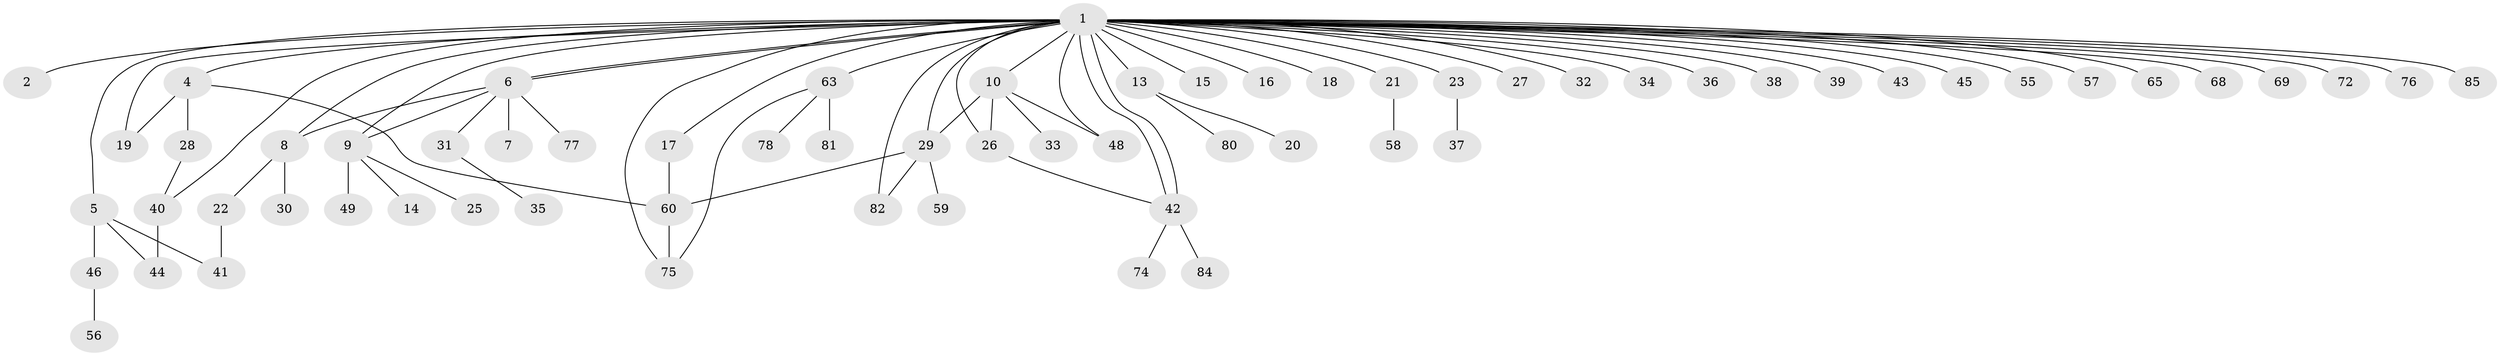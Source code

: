 // original degree distribution, {24: 0.011764705882352941, 1: 0.5176470588235295, 23: 0.011764705882352941, 3: 0.09411764705882353, 5: 0.058823529411764705, 4: 0.08235294117647059, 2: 0.21176470588235294, 6: 0.011764705882352941}
// Generated by graph-tools (version 1.1) at 2025/11/02/27/25 16:11:10]
// undirected, 65 vertices, 81 edges
graph export_dot {
graph [start="1"]
  node [color=gray90,style=filled];
  1 [super="+3"];
  2;
  4 [super="+70"];
  5 [super="+62"];
  6 [super="+12"];
  7;
  8;
  9 [super="+24"];
  10 [super="+11"];
  13 [super="+47"];
  14 [super="+54"];
  15;
  16 [super="+52"];
  17;
  18;
  19;
  20;
  21;
  22;
  23 [super="+71"];
  25;
  26;
  27;
  28 [super="+79"];
  29 [super="+83"];
  30 [super="+64"];
  31;
  32;
  33;
  34;
  35 [super="+50"];
  36;
  37;
  38;
  39;
  40 [super="+53"];
  41;
  42 [super="+66"];
  43;
  44;
  45;
  46 [super="+51"];
  48;
  49;
  55;
  56;
  57;
  58;
  59;
  60 [super="+61"];
  63 [super="+67"];
  65 [super="+73"];
  68;
  69;
  72;
  74;
  75;
  76;
  77;
  78;
  80;
  81;
  82;
  84;
  85;
  1 -- 2;
  1 -- 5;
  1 -- 6;
  1 -- 6;
  1 -- 8;
  1 -- 9;
  1 -- 10 [weight=3];
  1 -- 13;
  1 -- 15;
  1 -- 19;
  1 -- 21;
  1 -- 26;
  1 -- 27;
  1 -- 32;
  1 -- 40;
  1 -- 42;
  1 -- 42;
  1 -- 43;
  1 -- 45;
  1 -- 48;
  1 -- 55;
  1 -- 72;
  1 -- 65;
  1 -- 4 [weight=2];
  1 -- 68;
  1 -- 69;
  1 -- 75;
  1 -- 76;
  1 -- 16;
  1 -- 17;
  1 -- 18;
  1 -- 82;
  1 -- 85;
  1 -- 23;
  1 -- 29;
  1 -- 34;
  1 -- 36;
  1 -- 38;
  1 -- 39;
  1 -- 57;
  1 -- 63 [weight=2];
  4 -- 28;
  4 -- 19;
  4 -- 60;
  5 -- 41;
  5 -- 44;
  5 -- 46;
  6 -- 7;
  6 -- 8;
  6 -- 9;
  6 -- 77;
  6 -- 31;
  8 -- 22;
  8 -- 30;
  9 -- 14;
  9 -- 49;
  9 -- 25;
  10 -- 26;
  10 -- 33;
  10 -- 48;
  10 -- 29;
  13 -- 20;
  13 -- 80;
  17 -- 60;
  21 -- 58;
  22 -- 41;
  23 -- 37;
  26 -- 42;
  28 -- 40;
  29 -- 59;
  29 -- 60;
  29 -- 82;
  31 -- 35;
  40 -- 44;
  42 -- 74;
  42 -- 84;
  46 -- 56;
  60 -- 75;
  63 -- 81;
  63 -- 75;
  63 -- 78;
}
